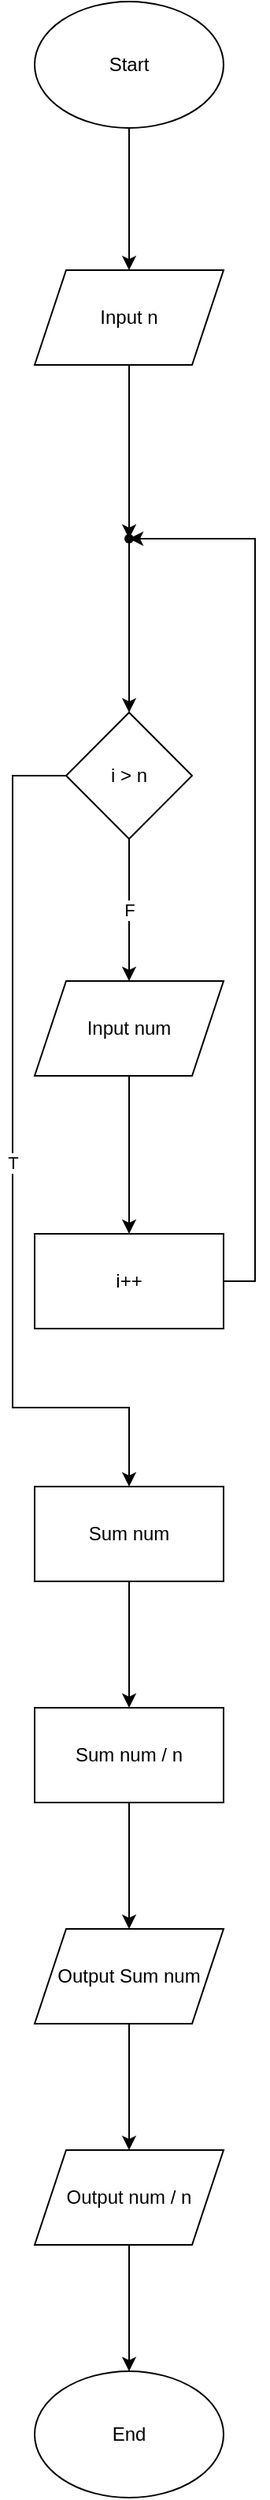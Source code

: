 <mxfile version="24.9.3">
  <diagram name="หน้า-1" id="Z9Uz-sh0Ryk4VbQWszSK">
    <mxGraphModel dx="1050" dy="530" grid="1" gridSize="10" guides="1" tooltips="1" connect="1" arrows="1" fold="1" page="1" pageScale="1" pageWidth="827" pageHeight="1169" math="0" shadow="0">
      <root>
        <mxCell id="0" />
        <mxCell id="1" parent="0" />
        <mxCell id="uuaWSXD4cpscrBj8P8ia-3" value="" style="edgeStyle=orthogonalEdgeStyle;rounded=0;orthogonalLoop=1;jettySize=auto;html=1;" edge="1" parent="1" source="uuaWSXD4cpscrBj8P8ia-1" target="uuaWSXD4cpscrBj8P8ia-2">
          <mxGeometry relative="1" as="geometry" />
        </mxCell>
        <mxCell id="uuaWSXD4cpscrBj8P8ia-1" value="Start" style="ellipse;whiteSpace=wrap;html=1;" vertex="1" parent="1">
          <mxGeometry x="354" y="10" width="120" height="80" as="geometry" />
        </mxCell>
        <mxCell id="uuaWSXD4cpscrBj8P8ia-9" value="" style="edgeStyle=orthogonalEdgeStyle;rounded=0;orthogonalLoop=1;jettySize=auto;html=1;" edge="1" parent="1" source="uuaWSXD4cpscrBj8P8ia-2" target="uuaWSXD4cpscrBj8P8ia-8">
          <mxGeometry relative="1" as="geometry" />
        </mxCell>
        <mxCell id="uuaWSXD4cpscrBj8P8ia-2" value="Input n" style="shape=parallelogram;perimeter=parallelogramPerimeter;whiteSpace=wrap;html=1;fixedSize=1;" vertex="1" parent="1">
          <mxGeometry x="354" y="180" width="120" height="60" as="geometry" />
        </mxCell>
        <mxCell id="uuaWSXD4cpscrBj8P8ia-7" value="F" style="edgeStyle=orthogonalEdgeStyle;rounded=0;orthogonalLoop=1;jettySize=auto;html=1;" edge="1" parent="1" source="uuaWSXD4cpscrBj8P8ia-4" target="uuaWSXD4cpscrBj8P8ia-6">
          <mxGeometry relative="1" as="geometry" />
        </mxCell>
        <mxCell id="uuaWSXD4cpscrBj8P8ia-25" value="T" style="edgeStyle=orthogonalEdgeStyle;rounded=0;orthogonalLoop=1;jettySize=auto;html=1;exitX=0;exitY=0.5;exitDx=0;exitDy=0;entryX=0.5;entryY=0;entryDx=0;entryDy=0;" edge="1" parent="1" source="uuaWSXD4cpscrBj8P8ia-4" target="uuaWSXD4cpscrBj8P8ia-12">
          <mxGeometry relative="1" as="geometry">
            <Array as="points">
              <mxPoint x="340" y="500" />
              <mxPoint x="340" y="900" />
              <mxPoint x="414" y="900" />
            </Array>
          </mxGeometry>
        </mxCell>
        <mxCell id="uuaWSXD4cpscrBj8P8ia-4" value="i &amp;gt; n" style="rhombus;whiteSpace=wrap;html=1;" vertex="1" parent="1">
          <mxGeometry x="374" y="460" width="80" height="80" as="geometry" />
        </mxCell>
        <mxCell id="uuaWSXD4cpscrBj8P8ia-23" value="" style="edgeStyle=orthogonalEdgeStyle;rounded=0;orthogonalLoop=1;jettySize=auto;html=1;" edge="1" parent="1" source="uuaWSXD4cpscrBj8P8ia-6" target="uuaWSXD4cpscrBj8P8ia-22">
          <mxGeometry relative="1" as="geometry" />
        </mxCell>
        <mxCell id="uuaWSXD4cpscrBj8P8ia-6" value="Input num" style="shape=parallelogram;perimeter=parallelogramPerimeter;whiteSpace=wrap;html=1;fixedSize=1;" vertex="1" parent="1">
          <mxGeometry x="354" y="630" width="120" height="60" as="geometry" />
        </mxCell>
        <mxCell id="uuaWSXD4cpscrBj8P8ia-10" value="" style="edgeStyle=orthogonalEdgeStyle;rounded=0;orthogonalLoop=1;jettySize=auto;html=1;" edge="1" parent="1" source="uuaWSXD4cpscrBj8P8ia-8" target="uuaWSXD4cpscrBj8P8ia-4">
          <mxGeometry relative="1" as="geometry" />
        </mxCell>
        <mxCell id="uuaWSXD4cpscrBj8P8ia-8" value="" style="shape=waypoint;sketch=0;size=6;pointerEvents=1;points=[];fillColor=default;resizable=0;rotatable=0;perimeter=centerPerimeter;snapToPoint=1;" vertex="1" parent="1">
          <mxGeometry x="404" y="340" width="20" height="20" as="geometry" />
        </mxCell>
        <mxCell id="uuaWSXD4cpscrBj8P8ia-15" value="" style="edgeStyle=orthogonalEdgeStyle;rounded=0;orthogonalLoop=1;jettySize=auto;html=1;" edge="1" parent="1" source="uuaWSXD4cpscrBj8P8ia-12" target="uuaWSXD4cpscrBj8P8ia-14">
          <mxGeometry relative="1" as="geometry" />
        </mxCell>
        <mxCell id="uuaWSXD4cpscrBj8P8ia-12" value="Sum num" style="rounded=0;whiteSpace=wrap;html=1;" vertex="1" parent="1">
          <mxGeometry x="354" y="950" width="120" height="60" as="geometry" />
        </mxCell>
        <mxCell id="uuaWSXD4cpscrBj8P8ia-17" value="" style="edgeStyle=orthogonalEdgeStyle;rounded=0;orthogonalLoop=1;jettySize=auto;html=1;" edge="1" parent="1" source="uuaWSXD4cpscrBj8P8ia-14" target="uuaWSXD4cpscrBj8P8ia-16">
          <mxGeometry relative="1" as="geometry" />
        </mxCell>
        <mxCell id="uuaWSXD4cpscrBj8P8ia-14" value="Sum num / n" style="whiteSpace=wrap;html=1;rounded=0;" vertex="1" parent="1">
          <mxGeometry x="354" y="1090" width="120" height="60" as="geometry" />
        </mxCell>
        <mxCell id="uuaWSXD4cpscrBj8P8ia-19" value="" style="edgeStyle=orthogonalEdgeStyle;rounded=0;orthogonalLoop=1;jettySize=auto;html=1;" edge="1" parent="1" source="uuaWSXD4cpscrBj8P8ia-16" target="uuaWSXD4cpscrBj8P8ia-18">
          <mxGeometry relative="1" as="geometry" />
        </mxCell>
        <mxCell id="uuaWSXD4cpscrBj8P8ia-16" value="Output Sum num" style="shape=parallelogram;perimeter=parallelogramPerimeter;whiteSpace=wrap;html=1;fixedSize=1;rounded=0;" vertex="1" parent="1">
          <mxGeometry x="354" y="1230" width="120" height="60" as="geometry" />
        </mxCell>
        <mxCell id="uuaWSXD4cpscrBj8P8ia-21" value="" style="edgeStyle=orthogonalEdgeStyle;rounded=0;orthogonalLoop=1;jettySize=auto;html=1;" edge="1" parent="1" source="uuaWSXD4cpscrBj8P8ia-18" target="uuaWSXD4cpscrBj8P8ia-20">
          <mxGeometry relative="1" as="geometry" />
        </mxCell>
        <mxCell id="uuaWSXD4cpscrBj8P8ia-18" value="Output num / n" style="shape=parallelogram;perimeter=parallelogramPerimeter;whiteSpace=wrap;html=1;fixedSize=1;rounded=0;" vertex="1" parent="1">
          <mxGeometry x="354" y="1370" width="120" height="60" as="geometry" />
        </mxCell>
        <mxCell id="uuaWSXD4cpscrBj8P8ia-20" value="End" style="ellipse;whiteSpace=wrap;html=1;" vertex="1" parent="1">
          <mxGeometry x="354" y="1510" width="120" height="80" as="geometry" />
        </mxCell>
        <mxCell id="uuaWSXD4cpscrBj8P8ia-22" value="i++" style="rounded=0;whiteSpace=wrap;html=1;" vertex="1" parent="1">
          <mxGeometry x="354" y="790" width="120" height="60" as="geometry" />
        </mxCell>
        <mxCell id="uuaWSXD4cpscrBj8P8ia-24" style="edgeStyle=orthogonalEdgeStyle;rounded=0;orthogonalLoop=1;jettySize=auto;html=1;exitX=1;exitY=0.5;exitDx=0;exitDy=0;entryX=0.86;entryY=0.54;entryDx=0;entryDy=0;entryPerimeter=0;" edge="1" parent="1" source="uuaWSXD4cpscrBj8P8ia-22" target="uuaWSXD4cpscrBj8P8ia-8">
          <mxGeometry relative="1" as="geometry">
            <Array as="points">
              <mxPoint x="494" y="820" />
              <mxPoint x="494" y="350" />
            </Array>
          </mxGeometry>
        </mxCell>
      </root>
    </mxGraphModel>
  </diagram>
</mxfile>
